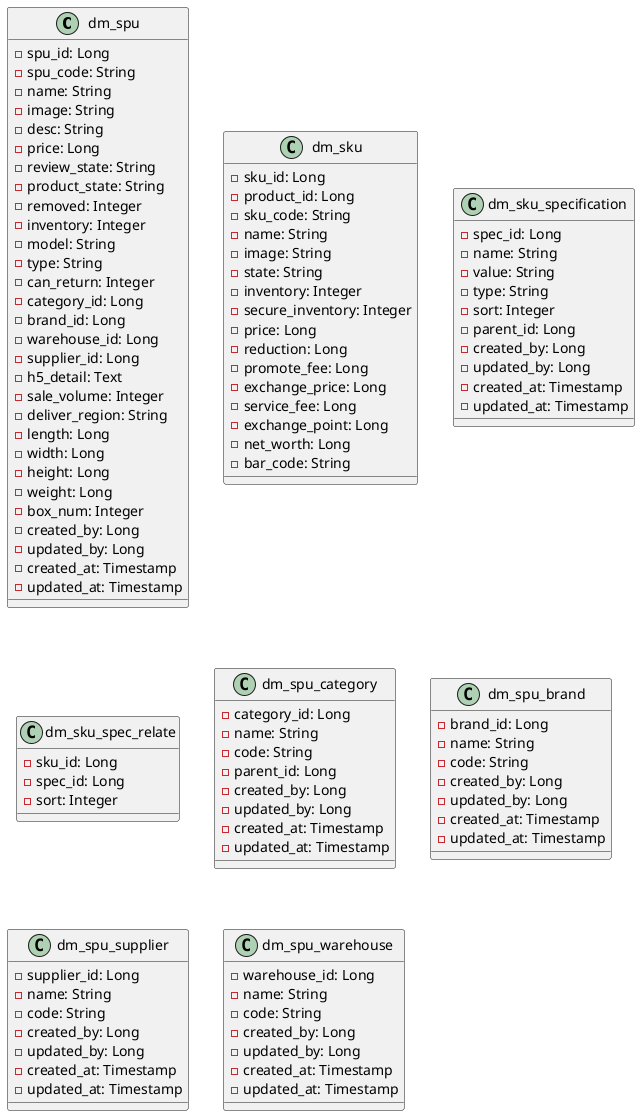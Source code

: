 @startuml

class dm_spu {
    - spu_id: Long
    - spu_code: String
    - name: String
    - image: String
    - desc: String
    - price: Long
    - review_state: String
    - product_state: String
    - removed: Integer
    - inventory: Integer
    - model: String
    - type: String
    - can_return: Integer
    - category_id: Long
    - brand_id: Long
    - warehouse_id: Long
    - supplier_id: Long
    - h5_detail: Text
    - sale_volume: Integer
    - deliver_region: String
    - length: Long
    - width: Long
    - height: Long
    - weight: Long
    - box_num: Integer
    - created_by: Long
    - updated_by: Long
    - created_at: Timestamp
    - updated_at: Timestamp
}
class dm_sku {
    - sku_id: Long
    - product_id: Long
    - sku_code: String
    - name: String
    - image: String
    - state: String
    - inventory: Integer
    - secure_inventory: Integer
    - price: Long
    - reduction: Long
    - promote_fee: Long
    - exchange_price: Long
    - service_fee: Long
    - exchange_point: Long
    - net_worth: Long
    - bar_code: String
}

class dm_sku_specification {
    - spec_id: Long
    - name: String
    - value: String
    - type: String
    - sort: Integer
    - parent_id: Long
    - created_by: Long
    - updated_by: Long
    - created_at: Timestamp
    - updated_at: Timestamp
}

class dm_sku_spec_relate {
    - sku_id: Long
    - spec_id: Long
    - sort: Integer
}

class dm_spu_category {
    - category_id: Long
    - name: String
    - code: String
    - parent_id: Long
    - created_by: Long
    - updated_by: Long
    - created_at: Timestamp
    - updated_at: Timestamp
}

class dm_spu_brand {
    - brand_id: Long
    - name: String
    - code: String
    - created_by: Long
    - updated_by: Long
    - created_at: Timestamp
    - updated_at: Timestamp
}

class dm_spu_supplier {
    - supplier_id: Long
    - name: String
    - code: String
    - created_by: Long
    - updated_by: Long
    - created_at: Timestamp
    - updated_at: Timestamp
}

class dm_spu_warehouse {
    - warehouse_id: Long
    - name: String
    - code: String
    - created_by: Long
    - updated_by: Long
    - created_at: Timestamp
    - updated_at: Timestamp
}

@enduml